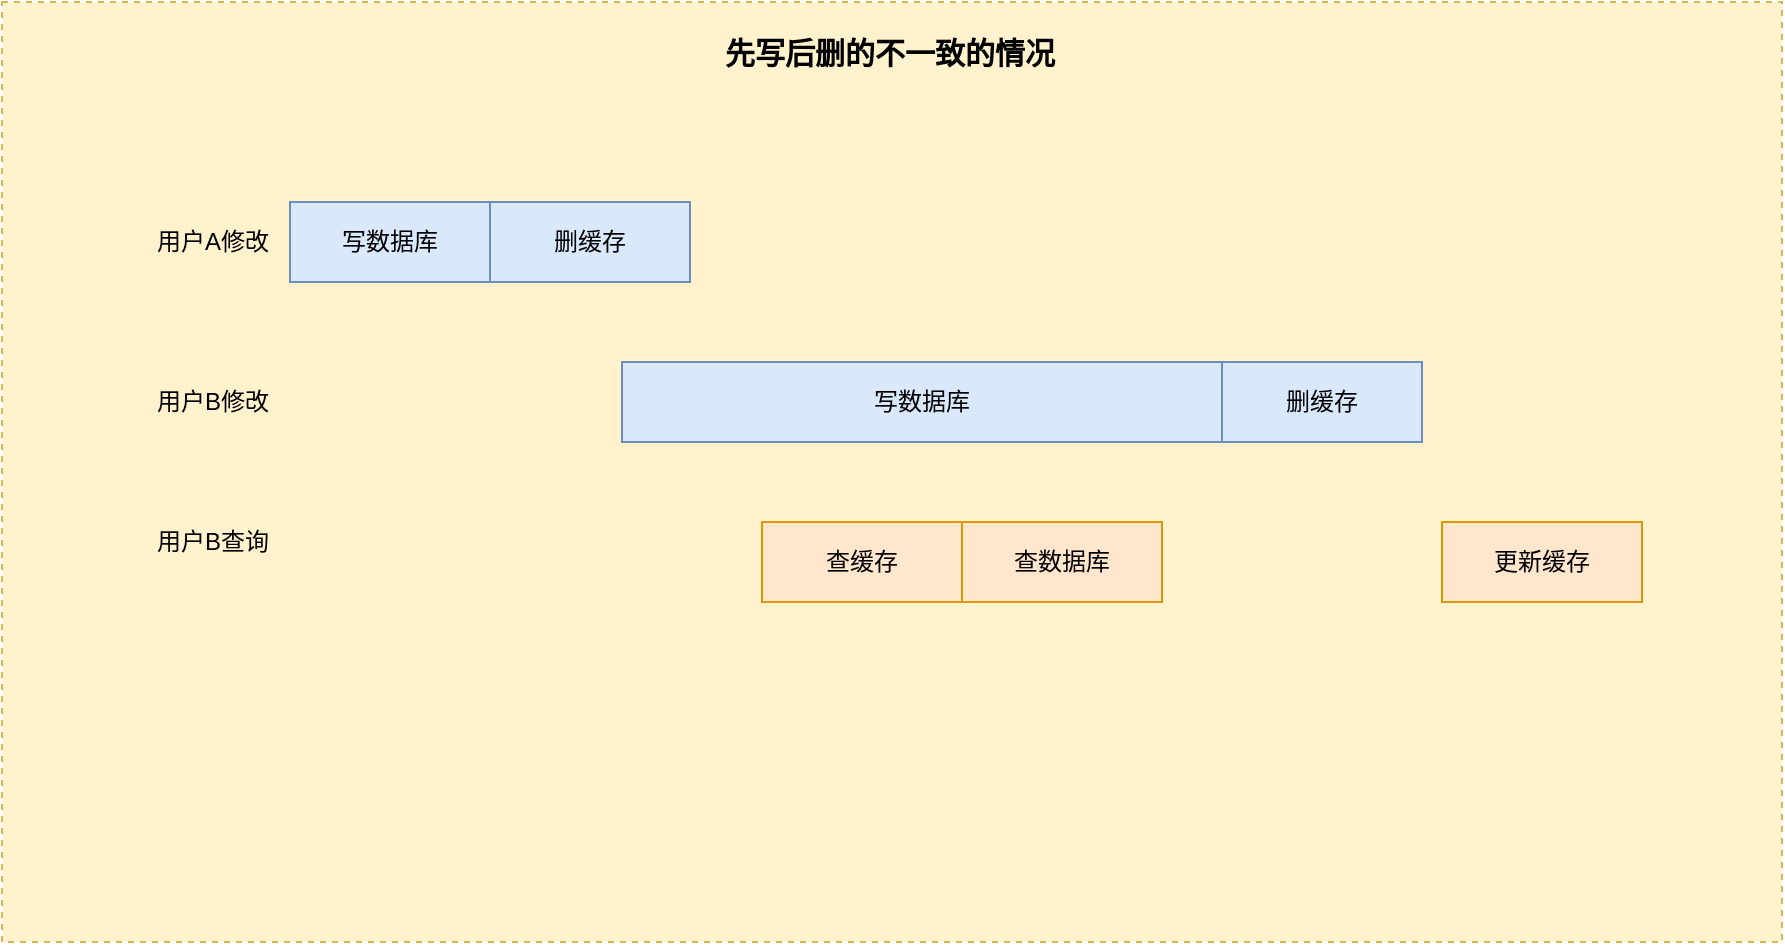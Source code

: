 <mxfile version="16.1.2" type="device"><diagram id="tubt3tpwoWOLcavrHpVR" name="第 1 页"><mxGraphModel dx="1104" dy="680" grid="1" gridSize="10" guides="1" tooltips="1" connect="1" arrows="1" fold="1" page="1" pageScale="1" pageWidth="827" pageHeight="1169" math="0" shadow="0"><root><mxCell id="0"/><mxCell id="1" parent="0"/><mxCell id="Q4BcLfyj01kvud-XhN2W-11" value="" style="rounded=0;whiteSpace=wrap;html=1;dashed=1;fillColor=#fff2cc;strokeColor=#d6b656;" vertex="1" parent="1"><mxGeometry x="70" y="130" width="890" height="470" as="geometry"/></mxCell><mxCell id="Q4BcLfyj01kvud-XhN2W-1" value="写数据库" style="rounded=0;whiteSpace=wrap;html=1;fillColor=#dae8fc;strokeColor=#6c8ebf;" vertex="1" parent="1"><mxGeometry x="214" y="230" width="100" height="40" as="geometry"/></mxCell><mxCell id="Q4BcLfyj01kvud-XhN2W-2" value="删缓存" style="rounded=0;whiteSpace=wrap;html=1;fillColor=#dae8fc;strokeColor=#6c8ebf;" vertex="1" parent="1"><mxGeometry x="314" y="230" width="100" height="40" as="geometry"/></mxCell><mxCell id="Q4BcLfyj01kvud-XhN2W-3" value="写数据库" style="rounded=0;whiteSpace=wrap;html=1;fillColor=#dae8fc;strokeColor=#6c8ebf;" vertex="1" parent="1"><mxGeometry x="380" y="310" width="300" height="40" as="geometry"/></mxCell><mxCell id="Q4BcLfyj01kvud-XhN2W-4" value="删缓存" style="rounded=0;whiteSpace=wrap;html=1;fillColor=#dae8fc;strokeColor=#6c8ebf;" vertex="1" parent="1"><mxGeometry x="680" y="310" width="100" height="40" as="geometry"/></mxCell><mxCell id="Q4BcLfyj01kvud-XhN2W-5" value="查缓存" style="rounded=0;whiteSpace=wrap;html=1;fillColor=#ffe6cc;strokeColor=#d79b00;" vertex="1" parent="1"><mxGeometry x="450" y="390" width="100" height="40" as="geometry"/></mxCell><mxCell id="Q4BcLfyj01kvud-XhN2W-6" value="查数据库" style="rounded=0;whiteSpace=wrap;html=1;fillColor=#ffe6cc;strokeColor=#d79b00;" vertex="1" parent="1"><mxGeometry x="550" y="390" width="100" height="40" as="geometry"/></mxCell><mxCell id="Q4BcLfyj01kvud-XhN2W-7" value="更新缓存" style="rounded=0;whiteSpace=wrap;html=1;fillColor=#ffe6cc;strokeColor=#d79b00;" vertex="1" parent="1"><mxGeometry x="790" y="390" width="100" height="40" as="geometry"/></mxCell><mxCell id="Q4BcLfyj01kvud-XhN2W-8" value="用户A修改" style="text;html=1;align=center;verticalAlign=middle;resizable=0;points=[];autosize=1;strokeColor=none;fillColor=none;" vertex="1" parent="1"><mxGeometry x="140" y="240" width="70" height="20" as="geometry"/></mxCell><mxCell id="Q4BcLfyj01kvud-XhN2W-9" value="用户B修改" style="text;html=1;align=center;verticalAlign=middle;resizable=0;points=[];autosize=1;strokeColor=none;fillColor=none;" vertex="1" parent="1"><mxGeometry x="140" y="320" width="70" height="20" as="geometry"/></mxCell><mxCell id="Q4BcLfyj01kvud-XhN2W-10" value="用户B查询" style="text;html=1;align=center;verticalAlign=middle;resizable=0;points=[];autosize=1;strokeColor=none;fillColor=none;" vertex="1" parent="1"><mxGeometry x="140" y="390" width="70" height="20" as="geometry"/></mxCell><mxCell id="Q4BcLfyj01kvud-XhN2W-12" value="&lt;b&gt;&lt;font style=&quot;font-size: 15px&quot;&gt;先写后删的不一致的情况&lt;/font&gt;&lt;/b&gt;" style="text;html=1;strokeColor=none;fillColor=none;align=center;verticalAlign=middle;whiteSpace=wrap;rounded=0;dashed=1;" vertex="1" parent="1"><mxGeometry x="414" y="140" width="200" height="30" as="geometry"/></mxCell></root></mxGraphModel></diagram></mxfile>